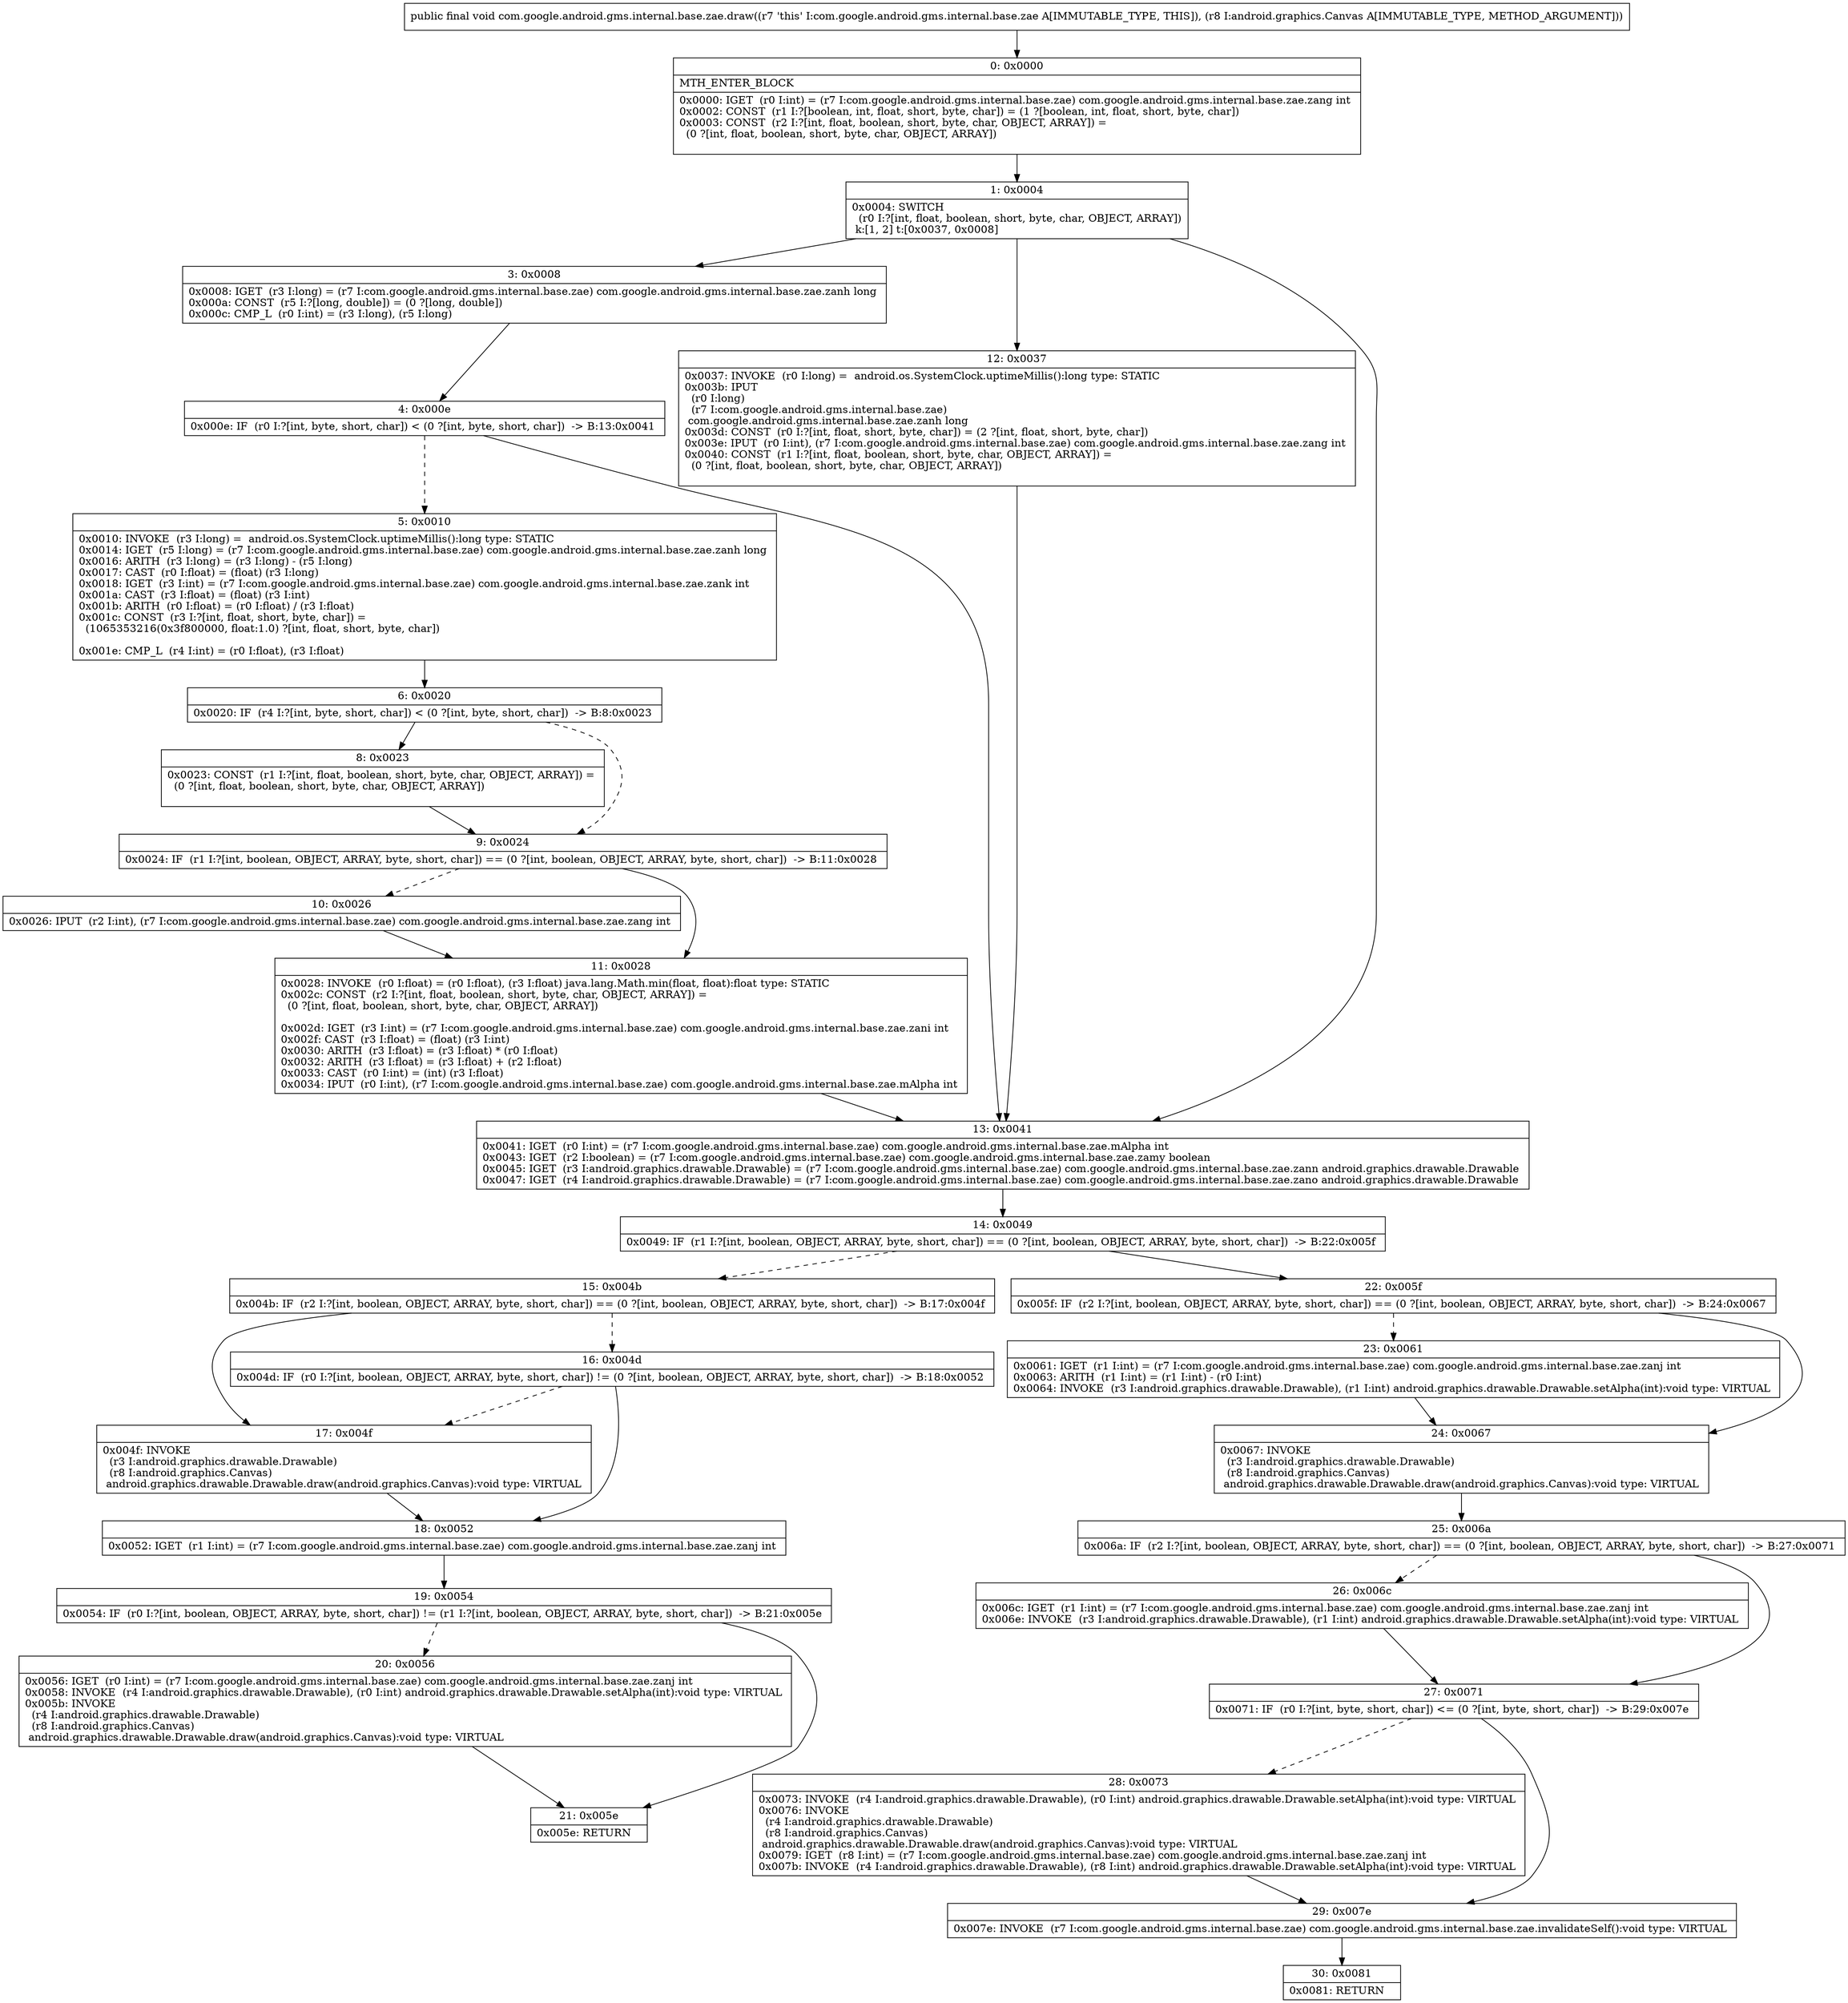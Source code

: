 digraph "CFG forcom.google.android.gms.internal.base.zae.draw(Landroid\/graphics\/Canvas;)V" {
Node_0 [shape=record,label="{0\:\ 0x0000|MTH_ENTER_BLOCK\l|0x0000: IGET  (r0 I:int) = (r7 I:com.google.android.gms.internal.base.zae) com.google.android.gms.internal.base.zae.zang int \l0x0002: CONST  (r1 I:?[boolean, int, float, short, byte, char]) = (1 ?[boolean, int, float, short, byte, char]) \l0x0003: CONST  (r2 I:?[int, float, boolean, short, byte, char, OBJECT, ARRAY]) = \l  (0 ?[int, float, boolean, short, byte, char, OBJECT, ARRAY])\l \l}"];
Node_1 [shape=record,label="{1\:\ 0x0004|0x0004: SWITCH  \l  (r0 I:?[int, float, boolean, short, byte, char, OBJECT, ARRAY])\l k:[1, 2] t:[0x0037, 0x0008] \l}"];
Node_3 [shape=record,label="{3\:\ 0x0008|0x0008: IGET  (r3 I:long) = (r7 I:com.google.android.gms.internal.base.zae) com.google.android.gms.internal.base.zae.zanh long \l0x000a: CONST  (r5 I:?[long, double]) = (0 ?[long, double]) \l0x000c: CMP_L  (r0 I:int) = (r3 I:long), (r5 I:long) \l}"];
Node_4 [shape=record,label="{4\:\ 0x000e|0x000e: IF  (r0 I:?[int, byte, short, char]) \< (0 ?[int, byte, short, char])  \-\> B:13:0x0041 \l}"];
Node_5 [shape=record,label="{5\:\ 0x0010|0x0010: INVOKE  (r3 I:long) =  android.os.SystemClock.uptimeMillis():long type: STATIC \l0x0014: IGET  (r5 I:long) = (r7 I:com.google.android.gms.internal.base.zae) com.google.android.gms.internal.base.zae.zanh long \l0x0016: ARITH  (r3 I:long) = (r3 I:long) \- (r5 I:long) \l0x0017: CAST  (r0 I:float) = (float) (r3 I:long) \l0x0018: IGET  (r3 I:int) = (r7 I:com.google.android.gms.internal.base.zae) com.google.android.gms.internal.base.zae.zank int \l0x001a: CAST  (r3 I:float) = (float) (r3 I:int) \l0x001b: ARITH  (r0 I:float) = (r0 I:float) \/ (r3 I:float) \l0x001c: CONST  (r3 I:?[int, float, short, byte, char]) = \l  (1065353216(0x3f800000, float:1.0) ?[int, float, short, byte, char])\l \l0x001e: CMP_L  (r4 I:int) = (r0 I:float), (r3 I:float) \l}"];
Node_6 [shape=record,label="{6\:\ 0x0020|0x0020: IF  (r4 I:?[int, byte, short, char]) \< (0 ?[int, byte, short, char])  \-\> B:8:0x0023 \l}"];
Node_8 [shape=record,label="{8\:\ 0x0023|0x0023: CONST  (r1 I:?[int, float, boolean, short, byte, char, OBJECT, ARRAY]) = \l  (0 ?[int, float, boolean, short, byte, char, OBJECT, ARRAY])\l \l}"];
Node_9 [shape=record,label="{9\:\ 0x0024|0x0024: IF  (r1 I:?[int, boolean, OBJECT, ARRAY, byte, short, char]) == (0 ?[int, boolean, OBJECT, ARRAY, byte, short, char])  \-\> B:11:0x0028 \l}"];
Node_10 [shape=record,label="{10\:\ 0x0026|0x0026: IPUT  (r2 I:int), (r7 I:com.google.android.gms.internal.base.zae) com.google.android.gms.internal.base.zae.zang int \l}"];
Node_11 [shape=record,label="{11\:\ 0x0028|0x0028: INVOKE  (r0 I:float) = (r0 I:float), (r3 I:float) java.lang.Math.min(float, float):float type: STATIC \l0x002c: CONST  (r2 I:?[int, float, boolean, short, byte, char, OBJECT, ARRAY]) = \l  (0 ?[int, float, boolean, short, byte, char, OBJECT, ARRAY])\l \l0x002d: IGET  (r3 I:int) = (r7 I:com.google.android.gms.internal.base.zae) com.google.android.gms.internal.base.zae.zani int \l0x002f: CAST  (r3 I:float) = (float) (r3 I:int) \l0x0030: ARITH  (r3 I:float) = (r3 I:float) * (r0 I:float) \l0x0032: ARITH  (r3 I:float) = (r3 I:float) + (r2 I:float) \l0x0033: CAST  (r0 I:int) = (int) (r3 I:float) \l0x0034: IPUT  (r0 I:int), (r7 I:com.google.android.gms.internal.base.zae) com.google.android.gms.internal.base.zae.mAlpha int \l}"];
Node_12 [shape=record,label="{12\:\ 0x0037|0x0037: INVOKE  (r0 I:long) =  android.os.SystemClock.uptimeMillis():long type: STATIC \l0x003b: IPUT  \l  (r0 I:long)\l  (r7 I:com.google.android.gms.internal.base.zae)\l com.google.android.gms.internal.base.zae.zanh long \l0x003d: CONST  (r0 I:?[int, float, short, byte, char]) = (2 ?[int, float, short, byte, char]) \l0x003e: IPUT  (r0 I:int), (r7 I:com.google.android.gms.internal.base.zae) com.google.android.gms.internal.base.zae.zang int \l0x0040: CONST  (r1 I:?[int, float, boolean, short, byte, char, OBJECT, ARRAY]) = \l  (0 ?[int, float, boolean, short, byte, char, OBJECT, ARRAY])\l \l}"];
Node_13 [shape=record,label="{13\:\ 0x0041|0x0041: IGET  (r0 I:int) = (r7 I:com.google.android.gms.internal.base.zae) com.google.android.gms.internal.base.zae.mAlpha int \l0x0043: IGET  (r2 I:boolean) = (r7 I:com.google.android.gms.internal.base.zae) com.google.android.gms.internal.base.zae.zamy boolean \l0x0045: IGET  (r3 I:android.graphics.drawable.Drawable) = (r7 I:com.google.android.gms.internal.base.zae) com.google.android.gms.internal.base.zae.zann android.graphics.drawable.Drawable \l0x0047: IGET  (r4 I:android.graphics.drawable.Drawable) = (r7 I:com.google.android.gms.internal.base.zae) com.google.android.gms.internal.base.zae.zano android.graphics.drawable.Drawable \l}"];
Node_14 [shape=record,label="{14\:\ 0x0049|0x0049: IF  (r1 I:?[int, boolean, OBJECT, ARRAY, byte, short, char]) == (0 ?[int, boolean, OBJECT, ARRAY, byte, short, char])  \-\> B:22:0x005f \l}"];
Node_15 [shape=record,label="{15\:\ 0x004b|0x004b: IF  (r2 I:?[int, boolean, OBJECT, ARRAY, byte, short, char]) == (0 ?[int, boolean, OBJECT, ARRAY, byte, short, char])  \-\> B:17:0x004f \l}"];
Node_16 [shape=record,label="{16\:\ 0x004d|0x004d: IF  (r0 I:?[int, boolean, OBJECT, ARRAY, byte, short, char]) != (0 ?[int, boolean, OBJECT, ARRAY, byte, short, char])  \-\> B:18:0x0052 \l}"];
Node_17 [shape=record,label="{17\:\ 0x004f|0x004f: INVOKE  \l  (r3 I:android.graphics.drawable.Drawable)\l  (r8 I:android.graphics.Canvas)\l android.graphics.drawable.Drawable.draw(android.graphics.Canvas):void type: VIRTUAL \l}"];
Node_18 [shape=record,label="{18\:\ 0x0052|0x0052: IGET  (r1 I:int) = (r7 I:com.google.android.gms.internal.base.zae) com.google.android.gms.internal.base.zae.zanj int \l}"];
Node_19 [shape=record,label="{19\:\ 0x0054|0x0054: IF  (r0 I:?[int, boolean, OBJECT, ARRAY, byte, short, char]) != (r1 I:?[int, boolean, OBJECT, ARRAY, byte, short, char])  \-\> B:21:0x005e \l}"];
Node_20 [shape=record,label="{20\:\ 0x0056|0x0056: IGET  (r0 I:int) = (r7 I:com.google.android.gms.internal.base.zae) com.google.android.gms.internal.base.zae.zanj int \l0x0058: INVOKE  (r4 I:android.graphics.drawable.Drawable), (r0 I:int) android.graphics.drawable.Drawable.setAlpha(int):void type: VIRTUAL \l0x005b: INVOKE  \l  (r4 I:android.graphics.drawable.Drawable)\l  (r8 I:android.graphics.Canvas)\l android.graphics.drawable.Drawable.draw(android.graphics.Canvas):void type: VIRTUAL \l}"];
Node_21 [shape=record,label="{21\:\ 0x005e|0x005e: RETURN   \l}"];
Node_22 [shape=record,label="{22\:\ 0x005f|0x005f: IF  (r2 I:?[int, boolean, OBJECT, ARRAY, byte, short, char]) == (0 ?[int, boolean, OBJECT, ARRAY, byte, short, char])  \-\> B:24:0x0067 \l}"];
Node_23 [shape=record,label="{23\:\ 0x0061|0x0061: IGET  (r1 I:int) = (r7 I:com.google.android.gms.internal.base.zae) com.google.android.gms.internal.base.zae.zanj int \l0x0063: ARITH  (r1 I:int) = (r1 I:int) \- (r0 I:int) \l0x0064: INVOKE  (r3 I:android.graphics.drawable.Drawable), (r1 I:int) android.graphics.drawable.Drawable.setAlpha(int):void type: VIRTUAL \l}"];
Node_24 [shape=record,label="{24\:\ 0x0067|0x0067: INVOKE  \l  (r3 I:android.graphics.drawable.Drawable)\l  (r8 I:android.graphics.Canvas)\l android.graphics.drawable.Drawable.draw(android.graphics.Canvas):void type: VIRTUAL \l}"];
Node_25 [shape=record,label="{25\:\ 0x006a|0x006a: IF  (r2 I:?[int, boolean, OBJECT, ARRAY, byte, short, char]) == (0 ?[int, boolean, OBJECT, ARRAY, byte, short, char])  \-\> B:27:0x0071 \l}"];
Node_26 [shape=record,label="{26\:\ 0x006c|0x006c: IGET  (r1 I:int) = (r7 I:com.google.android.gms.internal.base.zae) com.google.android.gms.internal.base.zae.zanj int \l0x006e: INVOKE  (r3 I:android.graphics.drawable.Drawable), (r1 I:int) android.graphics.drawable.Drawable.setAlpha(int):void type: VIRTUAL \l}"];
Node_27 [shape=record,label="{27\:\ 0x0071|0x0071: IF  (r0 I:?[int, byte, short, char]) \<= (0 ?[int, byte, short, char])  \-\> B:29:0x007e \l}"];
Node_28 [shape=record,label="{28\:\ 0x0073|0x0073: INVOKE  (r4 I:android.graphics.drawable.Drawable), (r0 I:int) android.graphics.drawable.Drawable.setAlpha(int):void type: VIRTUAL \l0x0076: INVOKE  \l  (r4 I:android.graphics.drawable.Drawable)\l  (r8 I:android.graphics.Canvas)\l android.graphics.drawable.Drawable.draw(android.graphics.Canvas):void type: VIRTUAL \l0x0079: IGET  (r8 I:int) = (r7 I:com.google.android.gms.internal.base.zae) com.google.android.gms.internal.base.zae.zanj int \l0x007b: INVOKE  (r4 I:android.graphics.drawable.Drawable), (r8 I:int) android.graphics.drawable.Drawable.setAlpha(int):void type: VIRTUAL \l}"];
Node_29 [shape=record,label="{29\:\ 0x007e|0x007e: INVOKE  (r7 I:com.google.android.gms.internal.base.zae) com.google.android.gms.internal.base.zae.invalidateSelf():void type: VIRTUAL \l}"];
Node_30 [shape=record,label="{30\:\ 0x0081|0x0081: RETURN   \l}"];
MethodNode[shape=record,label="{public final void com.google.android.gms.internal.base.zae.draw((r7 'this' I:com.google.android.gms.internal.base.zae A[IMMUTABLE_TYPE, THIS]), (r8 I:android.graphics.Canvas A[IMMUTABLE_TYPE, METHOD_ARGUMENT])) }"];
MethodNode -> Node_0;
Node_0 -> Node_1;
Node_1 -> Node_3;
Node_1 -> Node_12;
Node_1 -> Node_13;
Node_3 -> Node_4;
Node_4 -> Node_5[style=dashed];
Node_4 -> Node_13;
Node_5 -> Node_6;
Node_6 -> Node_8;
Node_6 -> Node_9[style=dashed];
Node_8 -> Node_9;
Node_9 -> Node_10[style=dashed];
Node_9 -> Node_11;
Node_10 -> Node_11;
Node_11 -> Node_13;
Node_12 -> Node_13;
Node_13 -> Node_14;
Node_14 -> Node_15[style=dashed];
Node_14 -> Node_22;
Node_15 -> Node_16[style=dashed];
Node_15 -> Node_17;
Node_16 -> Node_17[style=dashed];
Node_16 -> Node_18;
Node_17 -> Node_18;
Node_18 -> Node_19;
Node_19 -> Node_20[style=dashed];
Node_19 -> Node_21;
Node_20 -> Node_21;
Node_22 -> Node_23[style=dashed];
Node_22 -> Node_24;
Node_23 -> Node_24;
Node_24 -> Node_25;
Node_25 -> Node_26[style=dashed];
Node_25 -> Node_27;
Node_26 -> Node_27;
Node_27 -> Node_28[style=dashed];
Node_27 -> Node_29;
Node_28 -> Node_29;
Node_29 -> Node_30;
}

